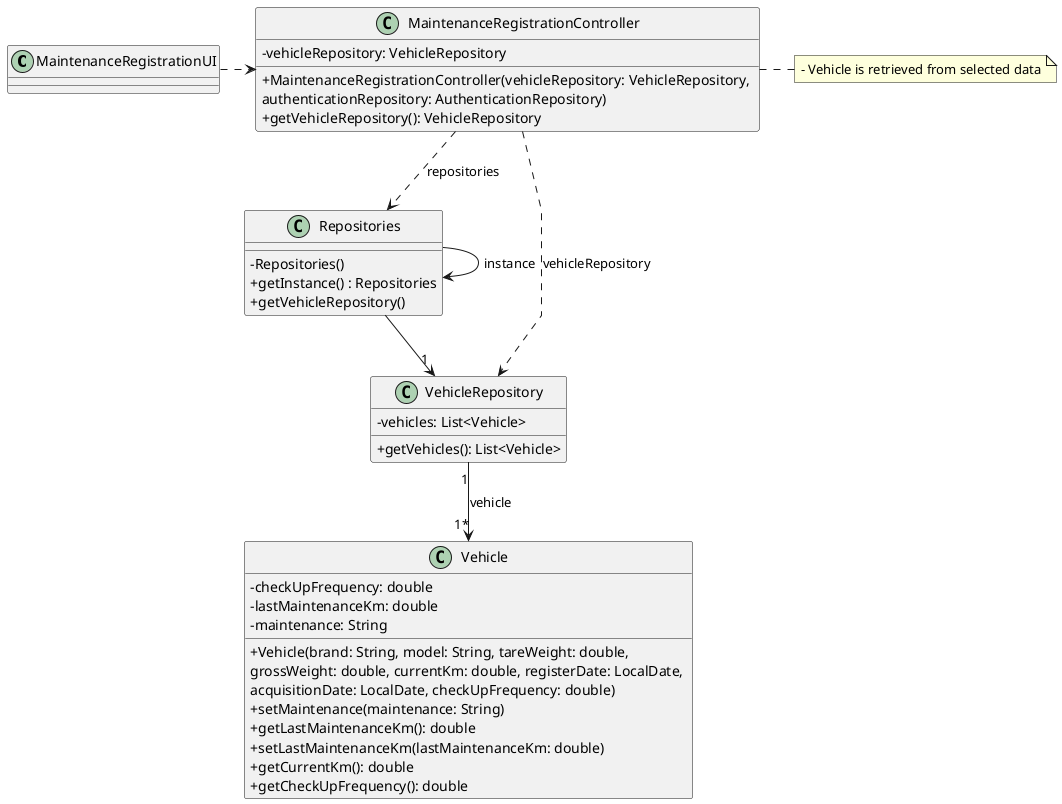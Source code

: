@startuml
'skinparam monochrome true
skinparam packageStyle rectangle
skinparam shadowing false
skinparam linetype polyline
'skinparam linetype orto

skinparam classAttributeIconSize 0

'left to right direction
class MaintenanceRegistrationUI {

}

class MaintenanceRegistrationController {
    -vehicleRepository: VehicleRepository
    +MaintenanceRegistrationController(vehicleRepository: VehicleRepository, \nauthenticationRepository: AuthenticationRepository)
    +getVehicleRepository(): VehicleRepository
}

note right of MaintenanceRegistrationController
    - Vehicle is retrieved from selected data
end note

class Repositories{
    - Repositories()
    + getInstance() : Repositories
    + getVehicleRepository()
}

class VehicleRepository{
    -vehicles: List<Vehicle>
    +getVehicles(): List<Vehicle>
}

class Vehicle{
    -checkUpFrequency: double
    -lastMaintenanceKm: double
    -maintenance: String
    +Vehicle(brand: String, model: String, tareWeight: double, \ngrossWeight: double, currentKm: double, registerDate: LocalDate, \nacquisitionDate: LocalDate, checkUpFrequency: double)
    +setMaintenance(maintenance: String)
    +getLastMaintenanceKm(): double
    +setLastMaintenanceKm(lastMaintenanceKm: double)
    +getCurrentKm(): double
    +getCheckUpFrequency(): double
}

MaintenanceRegistrationUI .> MaintenanceRegistrationController
MaintenanceRegistrationController ..> Repositories : repositories
Repositories -> Repositories : instance
Repositories --> "1" VehicleRepository
VehicleRepository "1" --> "1*" Vehicle : vehicle
MaintenanceRegistrationController ..> VehicleRepository : vehicleRepository

@enduml
